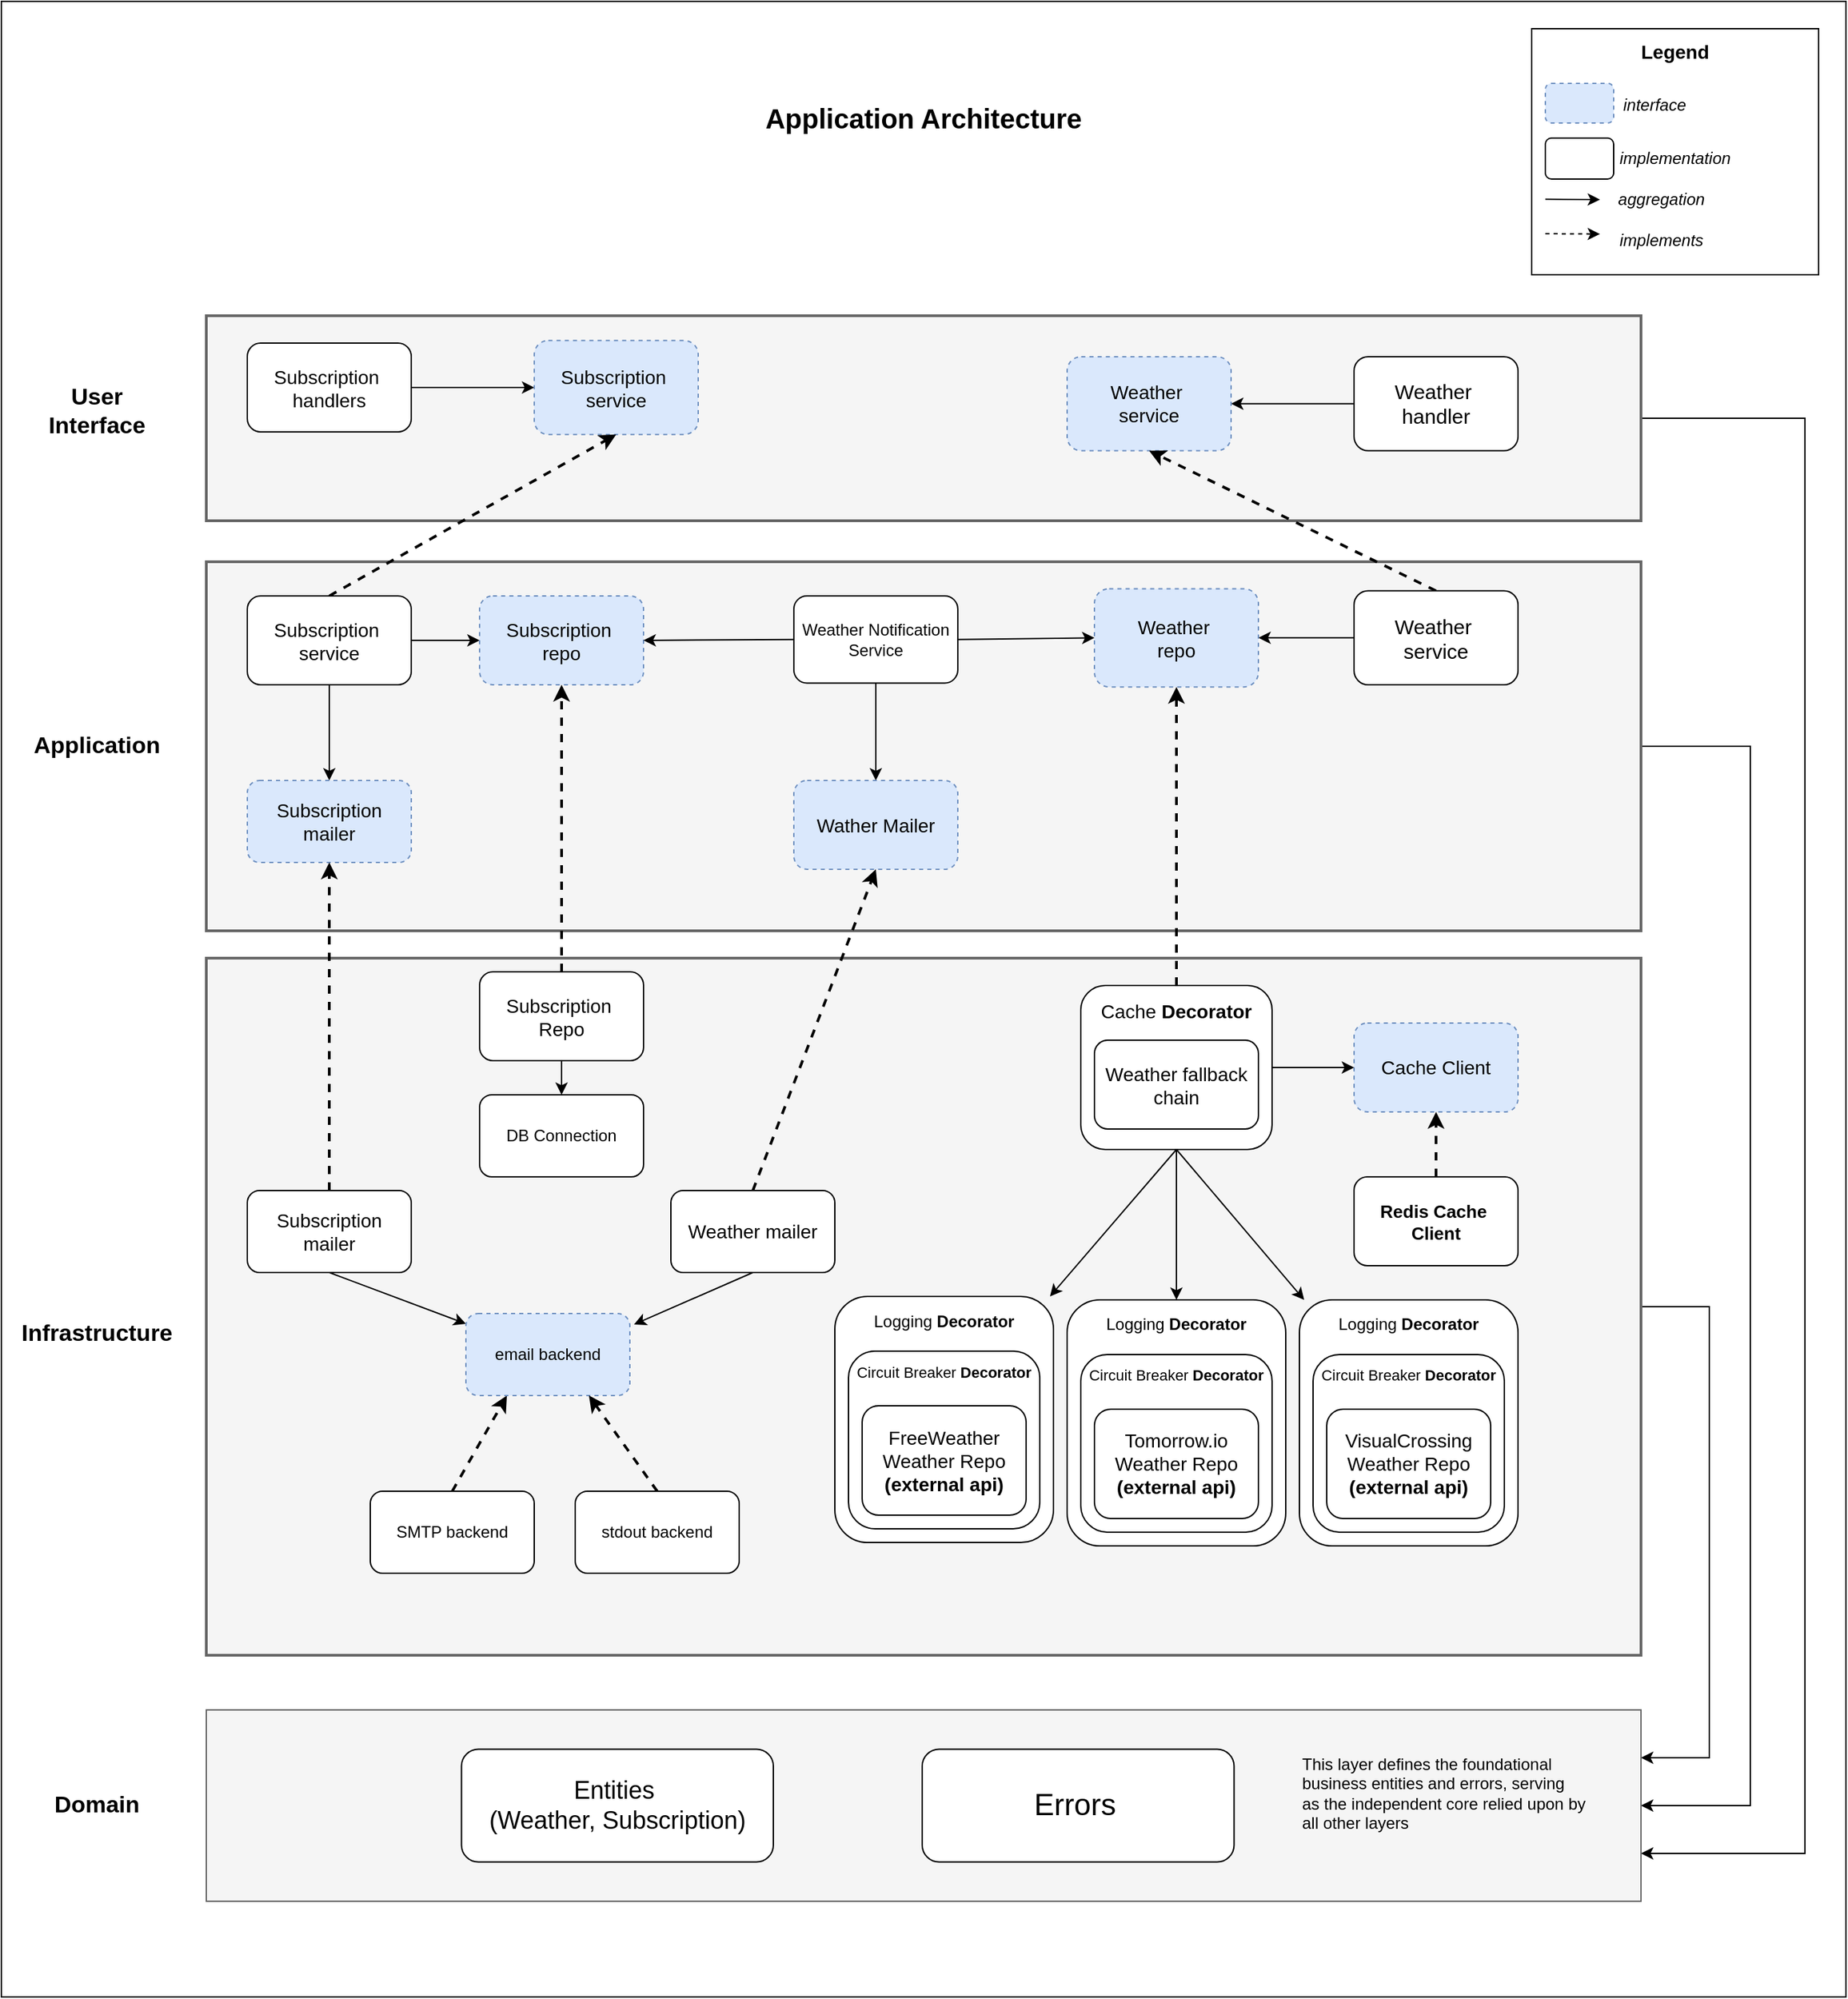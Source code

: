 <mxfile version="27.2.0">
  <diagram name="Page-1" id="Kw5NMBNeJMxN6zYnmuAU">
    <mxGraphModel grid="1" page="1" gridSize="10" guides="1" tooltips="1" connect="1" arrows="1" fold="1" pageScale="1" pageWidth="850" pageHeight="1100" math="0" shadow="0">
      <root>
        <mxCell id="0" />
        <mxCell id="1" parent="0" />
        <mxCell id="z3ftgzrEW_vmbGAGni-j-2" value="" style="rounded=0;whiteSpace=wrap;html=1;" vertex="1" parent="1">
          <mxGeometry x="-230" y="-160" width="1350" height="1460" as="geometry" />
        </mxCell>
        <mxCell id="R8bRqbQ6-cuv9lgSVqGH-33" style="edgeStyle=orthogonalEdgeStyle;rounded=0;orthogonalLoop=1;jettySize=auto;html=1;exitX=1;exitY=0.5;exitDx=0;exitDy=0;entryX=1;entryY=0.75;entryDx=0;entryDy=0;" edge="1" parent="1" source="z3ftgzrEW_vmbGAGni-j-3" target="z3ftgzrEW_vmbGAGni-j-25">
          <mxGeometry relative="1" as="geometry">
            <Array as="points">
              <mxPoint x="1090" y="145" />
              <mxPoint x="1090" y="1195" />
            </Array>
          </mxGeometry>
        </mxCell>
        <mxCell id="z3ftgzrEW_vmbGAGni-j-3" value="" style="rounded=0;whiteSpace=wrap;html=1;fillColor=#f5f5f5;strokeColor=#666666;fontColor=#333333;strokeWidth=2;" vertex="1" parent="1">
          <mxGeometry x="-80" y="70" width="1050" height="150" as="geometry" />
        </mxCell>
        <mxCell id="L5JQNhEUDKY4b-Tlf11Z-7" style="edgeStyle=orthogonalEdgeStyle;rounded=0;orthogonalLoop=1;jettySize=auto;html=1;exitX=1;exitY=0.5;exitDx=0;exitDy=0;" edge="1" parent="1" source="z3ftgzrEW_vmbGAGni-j-4" target="z3ftgzrEW_vmbGAGni-j-11">
          <mxGeometry relative="1" as="geometry" />
        </mxCell>
        <mxCell id="z3ftgzrEW_vmbGAGni-j-4" value="&lt;font style=&quot;font-size: 14px;&quot;&gt;Subscription&amp;nbsp;&lt;/font&gt;&lt;div&gt;&lt;font style=&quot;font-size: 14px;&quot;&gt;handlers&lt;/font&gt;&lt;/div&gt;" style="rounded=1;whiteSpace=wrap;html=1;" vertex="1" parent="1">
          <mxGeometry x="-50" y="90" width="120" height="65" as="geometry" />
        </mxCell>
        <mxCell id="z3ftgzrEW_vmbGAGni-j-35" value="" style="edgeStyle=orthogonalEdgeStyle;rounded=0;orthogonalLoop=1;jettySize=auto;html=1;" edge="1" parent="1" source="z3ftgzrEW_vmbGAGni-j-6" target="z3ftgzrEW_vmbGAGni-j-12">
          <mxGeometry relative="1" as="geometry" />
        </mxCell>
        <mxCell id="z3ftgzrEW_vmbGAGni-j-6" value="&lt;font style=&quot;font-size: 15px;&quot;&gt;Weather&amp;nbsp;&lt;/font&gt;&lt;div&gt;&lt;font style=&quot;font-size: 15px;&quot;&gt;handler&lt;/font&gt;&lt;/div&gt;" style="rounded=1;whiteSpace=wrap;html=1;" vertex="1" parent="1">
          <mxGeometry x="760" y="100" width="120" height="68.75" as="geometry" />
        </mxCell>
        <mxCell id="z3ftgzrEW_vmbGAGni-j-8" value="&lt;font style=&quot;font-size: 17px;&quot;&gt;User Interface&lt;/font&gt;" style="text;html=1;align=center;verticalAlign=middle;whiteSpace=wrap;rounded=0;fontStyle=1" vertex="1" parent="1">
          <mxGeometry x="-190" y="125" width="60" height="30" as="geometry" />
        </mxCell>
        <mxCell id="z3ftgzrEW_vmbGAGni-j-11" value="&lt;font style=&quot;font-size: 14px;&quot;&gt;Subscription&amp;nbsp;&lt;/font&gt;&lt;div&gt;&lt;font style=&quot;font-size: 14px;&quot;&gt;service&lt;/font&gt;&lt;/div&gt;" style="rounded=1;whiteSpace=wrap;html=1;dashed=1;fillColor=#dae8fc;strokeColor=#6c8ebf;" vertex="1" parent="1">
          <mxGeometry x="160" y="88.13" width="120" height="68.75" as="geometry" />
        </mxCell>
        <mxCell id="z3ftgzrEW_vmbGAGni-j-12" value="&lt;span style=&quot;font-size: 14px;&quot;&gt;Weather&amp;nbsp;&lt;/span&gt;&lt;div&gt;&lt;span style=&quot;font-size: 14px;&quot;&gt;service&lt;/span&gt;&lt;/div&gt;" style="rounded=1;whiteSpace=wrap;html=1;dashed=1;fillColor=#dae8fc;strokeColor=#6c8ebf;" vertex="1" parent="1">
          <mxGeometry x="550" y="100" width="120" height="68.75" as="geometry" />
        </mxCell>
        <mxCell id="R8bRqbQ6-cuv9lgSVqGH-34" style="edgeStyle=orthogonalEdgeStyle;rounded=0;orthogonalLoop=1;jettySize=auto;html=1;exitX=1;exitY=0.5;exitDx=0;exitDy=0;entryX=1;entryY=0.5;entryDx=0;entryDy=0;" edge="1" parent="1" source="z3ftgzrEW_vmbGAGni-j-14" target="z3ftgzrEW_vmbGAGni-j-25">
          <mxGeometry relative="1" as="geometry">
            <Array as="points">
              <mxPoint x="1050" y="385" />
              <mxPoint x="1050" y="1160" />
            </Array>
          </mxGeometry>
        </mxCell>
        <mxCell id="z3ftgzrEW_vmbGAGni-j-14" value="" style="rounded=0;whiteSpace=wrap;html=1;fillColor=#f5f5f5;strokeColor=#666666;fontColor=#333333;strokeWidth=2;" vertex="1" parent="1">
          <mxGeometry x="-80" y="250" width="1050" height="270" as="geometry" />
        </mxCell>
        <mxCell id="z3ftgzrEW_vmbGAGni-j-22" value="" style="rounded=0;orthogonalLoop=1;jettySize=auto;html=1;exitX=0.5;exitY=0;exitDx=0;exitDy=0;entryX=0.5;entryY=1;entryDx=0;entryDy=0;dashed=1;strokeWidth=2;" edge="1" parent="1" source="z3ftgzrEW_vmbGAGni-j-16" target="z3ftgzrEW_vmbGAGni-j-11">
          <mxGeometry relative="1" as="geometry" />
        </mxCell>
        <mxCell id="L5JQNhEUDKY4b-Tlf11Z-6" style="edgeStyle=orthogonalEdgeStyle;rounded=0;orthogonalLoop=1;jettySize=auto;html=1;exitX=1;exitY=0.5;exitDx=0;exitDy=0;" edge="1" parent="1" source="z3ftgzrEW_vmbGAGni-j-16" target="z3ftgzrEW_vmbGAGni-j-20">
          <mxGeometry relative="1" as="geometry" />
        </mxCell>
        <mxCell id="R8bRqbQ6-cuv9lgSVqGH-6" style="edgeStyle=orthogonalEdgeStyle;rounded=0;orthogonalLoop=1;jettySize=auto;html=1;exitX=0.5;exitY=1;exitDx=0;exitDy=0;entryX=0.5;entryY=0;entryDx=0;entryDy=0;" edge="1" parent="1" source="z3ftgzrEW_vmbGAGni-j-16" target="R8bRqbQ6-cuv9lgSVqGH-5">
          <mxGeometry relative="1" as="geometry" />
        </mxCell>
        <mxCell id="z3ftgzrEW_vmbGAGni-j-16" value="&lt;font style=&quot;font-size: 14px;&quot;&gt;Subscription&amp;nbsp;&lt;/font&gt;&lt;div&gt;&lt;span style=&quot;font-size: 14px;&quot;&gt;service&lt;/span&gt;&lt;/div&gt;" style="rounded=1;whiteSpace=wrap;html=1;" vertex="1" parent="1">
          <mxGeometry x="-50" y="275" width="120" height="65" as="geometry" />
        </mxCell>
        <mxCell id="z3ftgzrEW_vmbGAGni-j-34" value="" style="rounded=0;orthogonalLoop=1;jettySize=auto;html=1;exitX=0.5;exitY=0;exitDx=0;exitDy=0;entryX=0.5;entryY=1;entryDx=0;entryDy=0;dashed=1;strokeWidth=2;" edge="1" parent="1" source="z3ftgzrEW_vmbGAGni-j-18" target="z3ftgzrEW_vmbGAGni-j-12">
          <mxGeometry relative="1" as="geometry" />
        </mxCell>
        <mxCell id="R8bRqbQ6-cuv9lgSVqGH-4" style="edgeStyle=orthogonalEdgeStyle;rounded=0;orthogonalLoop=1;jettySize=auto;html=1;exitX=0;exitY=0.5;exitDx=0;exitDy=0;entryX=1;entryY=0.5;entryDx=0;entryDy=0;" edge="1" parent="1" source="z3ftgzrEW_vmbGAGni-j-18" target="z3ftgzrEW_vmbGAGni-j-21">
          <mxGeometry relative="1" as="geometry" />
        </mxCell>
        <mxCell id="z3ftgzrEW_vmbGAGni-j-18" value="&lt;font style=&quot;font-size: 15px;&quot;&gt;Weather&amp;nbsp;&lt;/font&gt;&lt;div&gt;&lt;span style=&quot;font-size: 15px;&quot;&gt;service&lt;/span&gt;&lt;/div&gt;" style="rounded=1;whiteSpace=wrap;html=1;" vertex="1" parent="1">
          <mxGeometry x="760" y="271.25" width="120" height="68.75" as="geometry" />
        </mxCell>
        <mxCell id="z3ftgzrEW_vmbGAGni-j-20" value="&lt;font style=&quot;font-size: 14px;&quot;&gt;Subscription&amp;nbsp;&lt;/font&gt;&lt;div&gt;&lt;font style=&quot;font-size: 14px;&quot;&gt;repo&lt;/font&gt;&lt;/div&gt;" style="rounded=1;whiteSpace=wrap;html=1;dashed=1;fillColor=#dae8fc;strokeColor=#6c8ebf;" vertex="1" parent="1">
          <mxGeometry x="120" y="275" width="120" height="65" as="geometry" />
        </mxCell>
        <mxCell id="z3ftgzrEW_vmbGAGni-j-21" value="&lt;span style=&quot;font-size: 14px;&quot;&gt;Weather&amp;nbsp;&lt;/span&gt;&lt;div&gt;&lt;span style=&quot;font-size: 14px;&quot;&gt;repo&lt;/span&gt;&lt;/div&gt;" style="rounded=1;whiteSpace=wrap;html=1;dashed=1;fillColor=#dae8fc;strokeColor=#6c8ebf;" vertex="1" parent="1">
          <mxGeometry x="570" y="269.69" width="120" height="71.88" as="geometry" />
        </mxCell>
        <mxCell id="z3ftgzrEW_vmbGAGni-j-23" value="&lt;font style=&quot;font-size: 17px;&quot;&gt;Application&lt;/font&gt;" style="text;html=1;align=center;verticalAlign=middle;whiteSpace=wrap;rounded=0;fontStyle=1" vertex="1" parent="1">
          <mxGeometry x="-210" y="370" width="100" height="30" as="geometry" />
        </mxCell>
        <mxCell id="R8bRqbQ6-cuv9lgSVqGH-35" style="edgeStyle=orthogonalEdgeStyle;rounded=0;orthogonalLoop=1;jettySize=auto;html=1;exitX=1;exitY=0.5;exitDx=0;exitDy=0;entryX=1;entryY=0.25;entryDx=0;entryDy=0;" edge="1" parent="1" source="z3ftgzrEW_vmbGAGni-j-51" target="z3ftgzrEW_vmbGAGni-j-25">
          <mxGeometry relative="1" as="geometry">
            <Array as="points">
              <mxPoint x="1020" y="795" />
              <mxPoint x="1020" y="1125" />
            </Array>
          </mxGeometry>
        </mxCell>
        <mxCell id="z3ftgzrEW_vmbGAGni-j-51" value="" style="rounded=0;whiteSpace=wrap;html=1;fillColor=#f5f5f5;strokeColor=#666666;fontColor=#333333;strokeWidth=2;" vertex="1" parent="1">
          <mxGeometry x="-80" y="540" width="1050" height="510" as="geometry" />
        </mxCell>
        <mxCell id="z3ftgzrEW_vmbGAGni-j-36" value="" style="group;strokeWidth=2;" connectable="0" vertex="1" parent="1">
          <mxGeometry x="-80" y="1090" width="1050" height="140" as="geometry" />
        </mxCell>
        <mxCell id="z3ftgzrEW_vmbGAGni-j-25" value="" style="rounded=0;whiteSpace=wrap;html=1;fillColor=#f5f5f5;strokeColor=#666666;fontColor=#333333;" vertex="1" parent="z3ftgzrEW_vmbGAGni-j-36">
          <mxGeometry width="1050" height="140" as="geometry" />
        </mxCell>
        <mxCell id="z3ftgzrEW_vmbGAGni-j-27" value="&lt;font style=&quot;font-size: 18px;&quot;&gt;Entities&amp;nbsp;&lt;/font&gt;&lt;div&gt;&lt;font style=&quot;font-size: 18px;&quot;&gt;(Weather, Subscription)&lt;/font&gt;&lt;/div&gt;" style="rounded=1;whiteSpace=wrap;html=1;" vertex="1" parent="z3ftgzrEW_vmbGAGni-j-36">
          <mxGeometry x="186.75" y="28.75" width="228.25" height="82.5" as="geometry" />
        </mxCell>
        <mxCell id="z3ftgzrEW_vmbGAGni-j-45" value="&lt;font style=&quot;font-size: 22px;&quot;&gt;Errors&lt;/font&gt;&lt;font style=&quot;font-size: 16px;&quot;&gt;&amp;nbsp;&lt;/font&gt;" style="rounded=1;whiteSpace=wrap;html=1;" vertex="1" parent="z3ftgzrEW_vmbGAGni-j-36">
          <mxGeometry x="523.938" y="28.75" width="228.25" height="82.5" as="geometry" />
        </mxCell>
        <mxCell id="R8bRqbQ6-cuv9lgSVqGH-37" value="This layer defines the foundational business entities and errors, serving as the independent core relied upon by all other layers" style="text;html=1;align=left;verticalAlign=middle;whiteSpace=wrap;rounded=0;" vertex="1" parent="z3ftgzrEW_vmbGAGni-j-36">
          <mxGeometry x="800" y="11.25" width="210" height="100" as="geometry" />
        </mxCell>
        <mxCell id="z3ftgzrEW_vmbGAGni-j-54" value="" style="rounded=0;orthogonalLoop=1;jettySize=auto;html=1;exitX=0.5;exitY=0;exitDx=0;exitDy=0;dashed=1;strokeWidth=2;entryX=0.5;entryY=1;entryDx=0;entryDy=0;" edge="1" parent="1" source="z3ftgzrEW_vmbGAGni-j-52" target="z3ftgzrEW_vmbGAGni-j-20">
          <mxGeometry relative="1" as="geometry" />
        </mxCell>
        <mxCell id="z3ftgzrEW_vmbGAGni-j-56" style="edgeStyle=orthogonalEdgeStyle;rounded=0;orthogonalLoop=1;jettySize=auto;html=1;exitX=0.5;exitY=1;exitDx=0;exitDy=0;" edge="1" parent="1" source="z3ftgzrEW_vmbGAGni-j-52" target="z3ftgzrEW_vmbGAGni-j-55">
          <mxGeometry relative="1" as="geometry" />
        </mxCell>
        <mxCell id="z3ftgzrEW_vmbGAGni-j-52" value="&lt;font style=&quot;font-size: 14px;&quot;&gt;Subscription&amp;nbsp;&lt;/font&gt;&lt;div&gt;&lt;span style=&quot;font-size: 14px;&quot;&gt;Repo&lt;/span&gt;&lt;/div&gt;" style="rounded=1;whiteSpace=wrap;html=1;" vertex="1" parent="1">
          <mxGeometry x="120" y="550" width="120" height="65" as="geometry" />
        </mxCell>
        <mxCell id="z3ftgzrEW_vmbGAGni-j-55" value="DB Connection" style="rounded=1;whiteSpace=wrap;html=1;" vertex="1" parent="1">
          <mxGeometry x="120" y="640" width="120" height="60" as="geometry" />
        </mxCell>
        <mxCell id="z3ftgzrEW_vmbGAGni-j-57" value="&lt;font style=&quot;font-size: 17px;&quot;&gt;Infrastructure&lt;/font&gt;" style="text;html=1;align=center;verticalAlign=middle;whiteSpace=wrap;rounded=0;fontStyle=1" vertex="1" parent="1">
          <mxGeometry x="-210" y="800" width="100" height="30" as="geometry" />
        </mxCell>
        <mxCell id="3jibggI8N5BJJqJu1hZK-13" value="" style="group" connectable="0" vertex="1" parent="1">
          <mxGeometry x="720" y="790" width="160" height="180" as="geometry" />
        </mxCell>
        <mxCell id="3jibggI8N5BJJqJu1hZK-11" value="Logging &lt;b&gt;Decorator&lt;/b&gt;&lt;div&gt;&lt;b&gt;&lt;br&gt;&lt;/b&gt;&lt;/div&gt;&lt;div&gt;&lt;b&gt;&lt;br&gt;&lt;/b&gt;&lt;/div&gt;&lt;div&gt;&lt;b&gt;&lt;br&gt;&lt;/b&gt;&lt;/div&gt;&lt;div&gt;&lt;b&gt;&lt;br&gt;&lt;/b&gt;&lt;/div&gt;&lt;div&gt;&lt;b&gt;&lt;br&gt;&lt;/b&gt;&lt;/div&gt;&lt;div&gt;&lt;b&gt;&lt;br&gt;&lt;/b&gt;&lt;/div&gt;&lt;div&gt;&lt;b&gt;&lt;br&gt;&lt;/b&gt;&lt;/div&gt;&lt;div&gt;&lt;b&gt;&lt;br&gt;&lt;/b&gt;&lt;/div&gt;&lt;div&gt;&lt;b&gt;&lt;br&gt;&lt;/b&gt;&lt;/div&gt;&lt;div&gt;&lt;b&gt;&lt;br&gt;&lt;/b&gt;&lt;/div&gt;" style="rounded=1;whiteSpace=wrap;html=1;" vertex="1" parent="3jibggI8N5BJJqJu1hZK-13">
          <mxGeometry width="160" height="180" as="geometry" />
        </mxCell>
        <mxCell id="3jibggI8N5BJJqJu1hZK-12" value="" style="group" connectable="0" vertex="1" parent="3jibggI8N5BJJqJu1hZK-13">
          <mxGeometry x="10" y="40" width="140" height="130" as="geometry" />
        </mxCell>
        <mxCell id="3jibggI8N5BJJqJu1hZK-4" value="&lt;font style=&quot;font-size: 11px;&quot;&gt;Circuit Breaker &lt;b&gt;Decorator&lt;/b&gt;&lt;/font&gt;&lt;div&gt;&lt;font style=&quot;font-size: 11px;&quot;&gt;&lt;br&gt;&lt;/font&gt;&lt;/div&gt;&lt;div&gt;&lt;font style=&quot;font-size: 11px;&quot;&gt;&lt;br&gt;&lt;/font&gt;&lt;/div&gt;&lt;div&gt;&lt;font style=&quot;font-size: 11px;&quot;&gt;&lt;br&gt;&lt;/font&gt;&lt;/div&gt;&lt;div&gt;&lt;font style=&quot;font-size: 11px;&quot;&gt;&lt;br&gt;&lt;/font&gt;&lt;/div&gt;&lt;div&gt;&lt;font style=&quot;font-size: 11px;&quot;&gt;&lt;br&gt;&lt;/font&gt;&lt;/div&gt;&lt;div&gt;&lt;font style=&quot;font-size: 11px;&quot;&gt;&lt;br&gt;&lt;/font&gt;&lt;/div&gt;&lt;div&gt;&lt;br&gt;&lt;/div&gt;" style="rounded=1;whiteSpace=wrap;html=1;" vertex="1" parent="3jibggI8N5BJJqJu1hZK-12">
          <mxGeometry width="140" height="130" as="geometry" />
        </mxCell>
        <mxCell id="3jibggI8N5BJJqJu1hZK-1" value="&lt;span style=&quot;font-size: 14px;&quot;&gt;VisualCrossing&lt;br&gt;Weather&amp;nbsp;&lt;/span&gt;&lt;span style=&quot;font-size: 14px; background-color: transparent; color: light-dark(rgb(0, 0, 0), rgb(255, 255, 255));&quot;&gt;Repo&lt;/span&gt;&lt;div&gt;&lt;span style=&quot;font-size: 14px; background-color: transparent; color: light-dark(rgb(0, 0, 0), rgb(255, 255, 255));&quot;&gt;&lt;b&gt;(external api)&lt;/b&gt;&lt;/span&gt;&lt;/div&gt;" style="rounded=1;whiteSpace=wrap;html=1;" vertex="1" parent="3jibggI8N5BJJqJu1hZK-12">
          <mxGeometry x="10" y="40" width="120" height="80" as="geometry" />
        </mxCell>
        <mxCell id="3jibggI8N5BJJqJu1hZK-14" value="" style="group" connectable="0" vertex="1" parent="1">
          <mxGeometry x="550" y="790" width="160" height="180" as="geometry" />
        </mxCell>
        <mxCell id="3jibggI8N5BJJqJu1hZK-9" value="Logging &lt;b&gt;Decorator&lt;/b&gt;&lt;div&gt;&lt;b&gt;&lt;br&gt;&lt;/b&gt;&lt;/div&gt;&lt;div&gt;&lt;b&gt;&lt;br&gt;&lt;/b&gt;&lt;/div&gt;&lt;div&gt;&lt;b&gt;&lt;br&gt;&lt;/b&gt;&lt;/div&gt;&lt;div&gt;&lt;b&gt;&lt;br&gt;&lt;/b&gt;&lt;/div&gt;&lt;div&gt;&lt;b&gt;&lt;br&gt;&lt;/b&gt;&lt;/div&gt;&lt;div&gt;&lt;b&gt;&lt;br&gt;&lt;/b&gt;&lt;/div&gt;&lt;div&gt;&lt;b&gt;&lt;br&gt;&lt;/b&gt;&lt;/div&gt;&lt;div&gt;&lt;b&gt;&lt;br&gt;&lt;/b&gt;&lt;/div&gt;&lt;div&gt;&lt;b&gt;&lt;br&gt;&lt;/b&gt;&lt;/div&gt;&lt;div&gt;&lt;b&gt;&lt;br&gt;&lt;/b&gt;&lt;/div&gt;" style="rounded=1;whiteSpace=wrap;html=1;" vertex="1" parent="3jibggI8N5BJJqJu1hZK-14">
          <mxGeometry width="160" height="180" as="geometry" />
        </mxCell>
        <mxCell id="3jibggI8N5BJJqJu1hZK-7" value="" style="group" connectable="0" vertex="1" parent="3jibggI8N5BJJqJu1hZK-14">
          <mxGeometry x="10" y="40" width="140" height="130" as="geometry" />
        </mxCell>
        <mxCell id="3jibggI8N5BJJqJu1hZK-3" value="&lt;font style=&quot;font-size: 11px;&quot;&gt;Circuit Breaker &lt;b&gt;Decorator&lt;/b&gt;&lt;/font&gt;&lt;div&gt;&lt;font style=&quot;font-size: 11px;&quot;&gt;&lt;br&gt;&lt;/font&gt;&lt;/div&gt;&lt;div&gt;&lt;font style=&quot;font-size: 11px;&quot;&gt;&lt;br&gt;&lt;/font&gt;&lt;/div&gt;&lt;div&gt;&lt;font style=&quot;font-size: 11px;&quot;&gt;&lt;br&gt;&lt;/font&gt;&lt;/div&gt;&lt;div&gt;&lt;font style=&quot;font-size: 11px;&quot;&gt;&lt;br&gt;&lt;/font&gt;&lt;/div&gt;&lt;div&gt;&lt;font style=&quot;font-size: 11px;&quot;&gt;&lt;br&gt;&lt;/font&gt;&lt;/div&gt;&lt;div&gt;&lt;font style=&quot;font-size: 11px;&quot;&gt;&lt;br&gt;&lt;/font&gt;&lt;/div&gt;&lt;div&gt;&lt;br&gt;&lt;/div&gt;" style="rounded=1;whiteSpace=wrap;html=1;" vertex="1" parent="3jibggI8N5BJJqJu1hZK-7">
          <mxGeometry width="140" height="130" as="geometry" />
        </mxCell>
        <mxCell id="z3ftgzrEW_vmbGAGni-j-65" value="&lt;span style=&quot;font-size: 14px;&quot;&gt;Tomorrow.io&lt;br&gt;Weather&amp;nbsp;&lt;/span&gt;&lt;span style=&quot;font-size: 14px; background-color: transparent; color: light-dark(rgb(0, 0, 0), rgb(255, 255, 255));&quot;&gt;Repo&lt;/span&gt;&lt;div&gt;&lt;span style=&quot;font-size: 14px; background-color: transparent; color: light-dark(rgb(0, 0, 0), rgb(255, 255, 255));&quot;&gt;&lt;b&gt;(external api)&lt;/b&gt;&lt;/span&gt;&lt;/div&gt;" style="rounded=1;whiteSpace=wrap;html=1;" vertex="1" parent="3jibggI8N5BJJqJu1hZK-7">
          <mxGeometry x="10" y="40" width="120" height="80" as="geometry" />
        </mxCell>
        <mxCell id="3jibggI8N5BJJqJu1hZK-16" value="" style="group" connectable="0" vertex="1" parent="1">
          <mxGeometry x="380" y="787.5" width="160" height="185" as="geometry" />
        </mxCell>
        <mxCell id="3jibggI8N5BJJqJu1hZK-15" value="Logging &lt;b&gt;Decorator&lt;/b&gt;&lt;div&gt;&lt;b&gt;&lt;br&gt;&lt;/b&gt;&lt;/div&gt;&lt;div&gt;&lt;b&gt;&lt;br&gt;&lt;/b&gt;&lt;/div&gt;&lt;div&gt;&lt;b&gt;&lt;br&gt;&lt;/b&gt;&lt;/div&gt;&lt;div&gt;&lt;b&gt;&lt;br&gt;&lt;/b&gt;&lt;/div&gt;&lt;div&gt;&lt;b&gt;&lt;br&gt;&lt;/b&gt;&lt;/div&gt;&lt;div&gt;&lt;b&gt;&lt;br&gt;&lt;/b&gt;&lt;/div&gt;&lt;div&gt;&lt;b&gt;&lt;br&gt;&lt;/b&gt;&lt;/div&gt;&lt;div&gt;&lt;b&gt;&lt;br&gt;&lt;/b&gt;&lt;/div&gt;&lt;div&gt;&lt;b&gt;&lt;br&gt;&lt;/b&gt;&lt;/div&gt;&lt;div&gt;&lt;b&gt;&lt;br&gt;&lt;/b&gt;&lt;/div&gt;" style="rounded=1;whiteSpace=wrap;html=1;" vertex="1" parent="3jibggI8N5BJJqJu1hZK-16">
          <mxGeometry width="160" height="180" as="geometry" />
        </mxCell>
        <mxCell id="3jibggI8N5BJJqJu1hZK-8" value="" style="group" connectable="0" vertex="1" parent="3jibggI8N5BJJqJu1hZK-16">
          <mxGeometry x="10" y="40" width="150" height="145" as="geometry" />
        </mxCell>
        <mxCell id="3jibggI8N5BJJqJu1hZK-5" value="&lt;font style=&quot;font-size: 11px;&quot;&gt;Circuit Breaker &lt;b&gt;Decorator&lt;/b&gt;&lt;/font&gt;&lt;div&gt;&lt;font style=&quot;font-size: 11px;&quot;&gt;&lt;br&gt;&lt;/font&gt;&lt;/div&gt;&lt;div&gt;&lt;font style=&quot;font-size: 11px;&quot;&gt;&lt;br&gt;&lt;/font&gt;&lt;/div&gt;&lt;div&gt;&lt;font style=&quot;font-size: 11px;&quot;&gt;&lt;br&gt;&lt;/font&gt;&lt;/div&gt;&lt;div&gt;&lt;font style=&quot;font-size: 11px;&quot;&gt;&lt;br&gt;&lt;/font&gt;&lt;/div&gt;&lt;div&gt;&lt;font style=&quot;font-size: 11px;&quot;&gt;&lt;br&gt;&lt;/font&gt;&lt;/div&gt;&lt;div&gt;&lt;font style=&quot;font-size: 11px;&quot;&gt;&lt;br&gt;&lt;/font&gt;&lt;/div&gt;&lt;div&gt;&lt;br&gt;&lt;/div&gt;" style="rounded=1;whiteSpace=wrap;html=1;" vertex="1" parent="3jibggI8N5BJJqJu1hZK-8">
          <mxGeometry width="140" height="130" as="geometry" />
        </mxCell>
        <mxCell id="3jibggI8N5BJJqJu1hZK-2" value="&lt;span style=&quot;font-size: 14px;&quot;&gt;FreeWeather&lt;br&gt;Weather&amp;nbsp;&lt;/span&gt;&lt;span style=&quot;font-size: 14px; background-color: transparent; color: light-dark(rgb(0, 0, 0), rgb(255, 255, 255));&quot;&gt;Repo&lt;/span&gt;&lt;div&gt;&lt;span style=&quot;font-size: 14px; background-color: transparent; color: light-dark(rgb(0, 0, 0), rgb(255, 255, 255));&quot;&gt;&lt;b&gt;(external api)&lt;/b&gt;&lt;/span&gt;&lt;/div&gt;" style="rounded=1;whiteSpace=wrap;html=1;" vertex="1" parent="3jibggI8N5BJJqJu1hZK-8">
          <mxGeometry x="10" y="40" width="120" height="80" as="geometry" />
        </mxCell>
        <mxCell id="3jibggI8N5BJJqJu1hZK-18" value="" style="group" connectable="0" vertex="1" parent="1">
          <mxGeometry x="560" y="560" width="140" height="120" as="geometry" />
        </mxCell>
        <mxCell id="3jibggI8N5BJJqJu1hZK-17" value="&lt;font style=&quot;font-size: 14px;&quot;&gt;Cache &lt;b style=&quot;&quot;&gt;Decorator&lt;/b&gt;&lt;/font&gt;&lt;div&gt;&lt;b&gt;&lt;font style=&quot;font-size: 14px;&quot;&gt;&lt;br&gt;&lt;/font&gt;&lt;/b&gt;&lt;/div&gt;&lt;div&gt;&lt;b&gt;&lt;font style=&quot;font-size: 14px;&quot;&gt;&lt;br&gt;&lt;/font&gt;&lt;/b&gt;&lt;/div&gt;&lt;div&gt;&lt;b&gt;&lt;font style=&quot;font-size: 14px;&quot;&gt;&lt;br&gt;&lt;/font&gt;&lt;/b&gt;&lt;/div&gt;&lt;div&gt;&lt;b&gt;&lt;font style=&quot;font-size: 14px;&quot;&gt;&lt;br&gt;&lt;/font&gt;&lt;/b&gt;&lt;/div&gt;&lt;div&gt;&lt;b&gt;&lt;br&gt;&lt;/b&gt;&lt;/div&gt;" style="rounded=1;whiteSpace=wrap;html=1;" vertex="1" parent="3jibggI8N5BJJqJu1hZK-18">
          <mxGeometry width="140" height="120" as="geometry" />
        </mxCell>
        <mxCell id="z3ftgzrEW_vmbGAGni-j-60" value="&lt;span style=&quot;font-size: 14px;&quot;&gt;Weather fallback chain&lt;/span&gt;" style="rounded=1;whiteSpace=wrap;html=1;" vertex="1" parent="3jibggI8N5BJJqJu1hZK-18">
          <mxGeometry x="10" y="40" width="120" height="65" as="geometry" />
        </mxCell>
        <mxCell id="L5JQNhEUDKY4b-Tlf11Z-1" style="rounded=0;orthogonalLoop=1;jettySize=auto;html=1;exitX=0.5;exitY=1;exitDx=0;exitDy=0;" edge="1" parent="1" source="3jibggI8N5BJJqJu1hZK-17" target="3jibggI8N5BJJqJu1hZK-11">
          <mxGeometry relative="1" as="geometry" />
        </mxCell>
        <mxCell id="L5JQNhEUDKY4b-Tlf11Z-2" style="rounded=0;orthogonalLoop=1;jettySize=auto;html=1;exitX=0.5;exitY=1;exitDx=0;exitDy=0;" edge="1" parent="1" source="3jibggI8N5BJJqJu1hZK-17" target="3jibggI8N5BJJqJu1hZK-15">
          <mxGeometry relative="1" as="geometry" />
        </mxCell>
        <mxCell id="L5JQNhEUDKY4b-Tlf11Z-3" style="edgeStyle=orthogonalEdgeStyle;rounded=0;orthogonalLoop=1;jettySize=auto;html=1;exitX=0.5;exitY=1;exitDx=0;exitDy=0;entryX=0.5;entryY=0;entryDx=0;entryDy=0;" edge="1" parent="1" source="3jibggI8N5BJJqJu1hZK-17" target="3jibggI8N5BJJqJu1hZK-9">
          <mxGeometry relative="1" as="geometry" />
        </mxCell>
        <mxCell id="L5JQNhEUDKY4b-Tlf11Z-5" value="" style="rounded=0;orthogonalLoop=1;jettySize=auto;html=1;exitX=0.5;exitY=0;exitDx=0;exitDy=0;dashed=1;strokeWidth=2;" edge="1" parent="1" source="3jibggI8N5BJJqJu1hZK-17" target="z3ftgzrEW_vmbGAGni-j-21">
          <mxGeometry relative="1" as="geometry" />
        </mxCell>
        <mxCell id="z3ftgzrEW_vmbGAGni-j-33" value="&lt;font style=&quot;font-size: 17px;&quot;&gt;Domain&lt;/font&gt;" style="text;html=1;align=center;verticalAlign=middle;whiteSpace=wrap;rounded=0;fontStyle=1" vertex="1" parent="1">
          <mxGeometry x="-210" y="1145" width="100" height="30" as="geometry" />
        </mxCell>
        <mxCell id="R8bRqbQ6-cuv9lgSVqGH-5" value="&lt;font style=&quot;font-size: 14px;&quot;&gt;Subscription&lt;/font&gt;&lt;div&gt;&lt;font style=&quot;font-size: 14px;&quot;&gt;mailer&lt;/font&gt;&lt;/div&gt;" style="rounded=1;whiteSpace=wrap;html=1;fillColor=#dae8fc;strokeColor=#6c8ebf;dashed=1;" vertex="1" parent="1">
          <mxGeometry x="-50" y="410" width="120" height="60" as="geometry" />
        </mxCell>
        <mxCell id="R8bRqbQ6-cuv9lgSVqGH-8" value="" style="edgeStyle=orthogonalEdgeStyle;rounded=0;orthogonalLoop=1;jettySize=auto;html=1;exitX=0.5;exitY=0;exitDx=0;exitDy=0;dashed=1;strokeWidth=2;" edge="1" parent="1" source="R8bRqbQ6-cuv9lgSVqGH-7" target="R8bRqbQ6-cuv9lgSVqGH-5">
          <mxGeometry relative="1" as="geometry" />
        </mxCell>
        <mxCell id="R8bRqbQ6-cuv9lgSVqGH-11" style="rounded=0;orthogonalLoop=1;jettySize=auto;html=1;exitX=0.5;exitY=1;exitDx=0;exitDy=0;" edge="1" parent="1" source="R8bRqbQ6-cuv9lgSVqGH-7" target="R8bRqbQ6-cuv9lgSVqGH-10">
          <mxGeometry relative="1" as="geometry" />
        </mxCell>
        <mxCell id="R8bRqbQ6-cuv9lgSVqGH-7" value="&lt;font style=&quot;font-size: 14px;&quot;&gt;Subscription mailer&lt;/font&gt;" style="rounded=1;whiteSpace=wrap;html=1;" vertex="1" parent="1">
          <mxGeometry x="-50" y="710" width="120" height="60" as="geometry" />
        </mxCell>
        <mxCell id="R8bRqbQ6-cuv9lgSVqGH-12" value="" style="rounded=0;orthogonalLoop=1;jettySize=auto;html=1;exitX=0.5;exitY=0;exitDx=0;exitDy=0;entryX=0.25;entryY=1;entryDx=0;entryDy=0;dashed=1;strokeWidth=2;" edge="1" parent="1" source="R8bRqbQ6-cuv9lgSVqGH-9" target="R8bRqbQ6-cuv9lgSVqGH-10">
          <mxGeometry relative="1" as="geometry" />
        </mxCell>
        <mxCell id="R8bRqbQ6-cuv9lgSVqGH-9" value="SMTP backend" style="rounded=1;whiteSpace=wrap;html=1;" vertex="1" parent="1">
          <mxGeometry x="40" y="930" width="120" height="60" as="geometry" />
        </mxCell>
        <mxCell id="R8bRqbQ6-cuv9lgSVqGH-10" value="email backend" style="rounded=1;whiteSpace=wrap;html=1;fillColor=#dae8fc;strokeColor=#6c8ebf;dashed=1;" vertex="1" parent="1">
          <mxGeometry x="110" y="800" width="120" height="60" as="geometry" />
        </mxCell>
        <mxCell id="R8bRqbQ6-cuv9lgSVqGH-14" value="" style="rounded=0;orthogonalLoop=1;jettySize=auto;html=1;exitX=0.5;exitY=0;exitDx=0;exitDy=0;entryX=0.75;entryY=1;entryDx=0;entryDy=0;dashed=1;strokeWidth=2;" edge="1" parent="1" source="R8bRqbQ6-cuv9lgSVqGH-13" target="R8bRqbQ6-cuv9lgSVqGH-10">
          <mxGeometry relative="1" as="geometry" />
        </mxCell>
        <mxCell id="R8bRqbQ6-cuv9lgSVqGH-13" value="stdout backend" style="rounded=1;whiteSpace=wrap;html=1;" vertex="1" parent="1">
          <mxGeometry x="190" y="930" width="120" height="60" as="geometry" />
        </mxCell>
        <mxCell id="R8bRqbQ6-cuv9lgSVqGH-17" style="rounded=0;orthogonalLoop=1;jettySize=auto;html=1;exitX=0;exitY=0.5;exitDx=0;exitDy=0;entryX=1;entryY=0.5;entryDx=0;entryDy=0;" edge="1" parent="1" source="R8bRqbQ6-cuv9lgSVqGH-16" target="z3ftgzrEW_vmbGAGni-j-20">
          <mxGeometry relative="1" as="geometry" />
        </mxCell>
        <mxCell id="R8bRqbQ6-cuv9lgSVqGH-18" style="rounded=0;orthogonalLoop=1;jettySize=auto;html=1;exitX=1;exitY=0.5;exitDx=0;exitDy=0;entryX=0;entryY=0.5;entryDx=0;entryDy=0;" edge="1" parent="1" source="R8bRqbQ6-cuv9lgSVqGH-16" target="z3ftgzrEW_vmbGAGni-j-21">
          <mxGeometry relative="1" as="geometry" />
        </mxCell>
        <mxCell id="R8bRqbQ6-cuv9lgSVqGH-20" style="edgeStyle=orthogonalEdgeStyle;rounded=0;orthogonalLoop=1;jettySize=auto;html=1;exitX=0.5;exitY=1;exitDx=0;exitDy=0;entryX=0.5;entryY=0;entryDx=0;entryDy=0;" edge="1" parent="1" source="R8bRqbQ6-cuv9lgSVqGH-16" target="R8bRqbQ6-cuv9lgSVqGH-19">
          <mxGeometry relative="1" as="geometry" />
        </mxCell>
        <mxCell id="R8bRqbQ6-cuv9lgSVqGH-16" value="Weather Notification Service" style="rounded=1;whiteSpace=wrap;html=1;" vertex="1" parent="1">
          <mxGeometry x="350" y="275" width="120" height="63.75" as="geometry" />
        </mxCell>
        <mxCell id="R8bRqbQ6-cuv9lgSVqGH-19" value="&lt;span style=&quot;font-size: 14px; background-color: transparent; color: light-dark(rgb(0, 0, 0), rgb(255, 255, 255));&quot;&gt;Wather Mailer&lt;/span&gt;" style="rounded=1;whiteSpace=wrap;html=1;dashed=1;fillColor=#dae8fc;strokeColor=#6c8ebf;" vertex="1" parent="1">
          <mxGeometry x="350" y="410" width="120" height="65" as="geometry" />
        </mxCell>
        <mxCell id="R8bRqbQ6-cuv9lgSVqGH-23" value="" style="rounded=0;orthogonalLoop=1;jettySize=auto;html=1;exitX=0.5;exitY=0;exitDx=0;exitDy=0;entryX=0.5;entryY=1;entryDx=0;entryDy=0;dashed=1;strokeWidth=2;" edge="1" parent="1" source="R8bRqbQ6-cuv9lgSVqGH-21" target="R8bRqbQ6-cuv9lgSVqGH-19">
          <mxGeometry relative="1" as="geometry" />
        </mxCell>
        <mxCell id="R8bRqbQ6-cuv9lgSVqGH-21" value="&lt;font style=&quot;font-size: 14px;&quot;&gt;Weather mailer&lt;/font&gt;" style="rounded=1;whiteSpace=wrap;html=1;" vertex="1" parent="1">
          <mxGeometry x="260" y="710" width="120" height="60" as="geometry" />
        </mxCell>
        <mxCell id="R8bRqbQ6-cuv9lgSVqGH-25" style="rounded=0;orthogonalLoop=1;jettySize=auto;html=1;exitX=0.5;exitY=1;exitDx=0;exitDy=0;entryX=1.025;entryY=0.133;entryDx=0;entryDy=0;entryPerimeter=0;" edge="1" parent="1" source="R8bRqbQ6-cuv9lgSVqGH-21" target="R8bRqbQ6-cuv9lgSVqGH-10">
          <mxGeometry relative="1" as="geometry" />
        </mxCell>
        <mxCell id="wK9Htb5V1dsAcN9Kde3Y-4" style="edgeStyle=orthogonalEdgeStyle;rounded=0;orthogonalLoop=1;jettySize=auto;html=1;exitX=0.5;exitY=0;exitDx=0;exitDy=0;entryX=0.5;entryY=1;entryDx=0;entryDy=0;dashed=1;strokeWidth=2;" edge="1" parent="1" source="R8bRqbQ6-cuv9lgSVqGH-26" target="wK9Htb5V1dsAcN9Kde3Y-2">
          <mxGeometry relative="1" as="geometry" />
        </mxCell>
        <mxCell id="R8bRqbQ6-cuv9lgSVqGH-26" value="&lt;font style=&quot;font-size: 13px;&quot;&gt;&lt;b&gt;Redis Cache&amp;nbsp;&lt;/b&gt;&lt;/font&gt;&lt;div&gt;&lt;font style=&quot;font-size: 13px;&quot;&gt;&lt;b&gt;Client&lt;/b&gt;&lt;/font&gt;&lt;/div&gt;" style="rounded=1;whiteSpace=wrap;html=1;" vertex="1" parent="1">
          <mxGeometry x="760" y="700" width="120" height="65" as="geometry" />
        </mxCell>
        <mxCell id="wK9Htb5V1dsAcN9Kde3Y-1" value="&lt;font style=&quot;font-size: 20px;&quot;&gt;&lt;b style=&quot;&quot;&gt;Application Architecture&lt;/b&gt;&lt;/font&gt;" style="text;html=1;align=center;verticalAlign=middle;whiteSpace=wrap;rounded=0;" vertex="1" parent="1">
          <mxGeometry x="205" y="-110" width="480" height="70" as="geometry" />
        </mxCell>
        <mxCell id="wK9Htb5V1dsAcN9Kde3Y-2" value="&lt;span style=&quot;font-size: 14px;&quot;&gt;Cache Client&lt;/span&gt;" style="rounded=1;whiteSpace=wrap;html=1;dashed=1;fillColor=#dae8fc;strokeColor=#6c8ebf;" vertex="1" parent="1">
          <mxGeometry x="760" y="587.5" width="120" height="65" as="geometry" />
        </mxCell>
        <mxCell id="wK9Htb5V1dsAcN9Kde3Y-3" style="edgeStyle=orthogonalEdgeStyle;rounded=0;orthogonalLoop=1;jettySize=auto;html=1;exitX=1;exitY=0.5;exitDx=0;exitDy=0;entryX=0;entryY=0.5;entryDx=0;entryDy=0;" edge="1" parent="1" source="3jibggI8N5BJJqJu1hZK-17" target="wK9Htb5V1dsAcN9Kde3Y-2">
          <mxGeometry relative="1" as="geometry" />
        </mxCell>
        <mxCell id="wK9Htb5V1dsAcN9Kde3Y-28" value="" style="group" connectable="0" vertex="1" parent="1">
          <mxGeometry x="890" y="-140.001" width="210" height="180.001" as="geometry" />
        </mxCell>
        <mxCell id="wK9Htb5V1dsAcN9Kde3Y-5" value="" style="rounded=0;whiteSpace=wrap;html=1;" vertex="1" parent="wK9Htb5V1dsAcN9Kde3Y-28">
          <mxGeometry y="0.001" width="210" height="180" as="geometry" />
        </mxCell>
        <mxCell id="wK9Htb5V1dsAcN9Kde3Y-6" value="&lt;font style=&quot;font-size: 14px;&quot;&gt;&lt;b&gt;Legend&lt;/b&gt;&lt;/font&gt;" style="text;html=1;align=center;verticalAlign=middle;whiteSpace=wrap;rounded=0;" vertex="1" parent="wK9Htb5V1dsAcN9Kde3Y-28">
          <mxGeometry x="75" width="60" height="34.286" as="geometry" />
        </mxCell>
        <mxCell id="wK9Htb5V1dsAcN9Kde3Y-8" value="" style="rounded=1;whiteSpace=wrap;html=1;fillColor=#dae8fc;strokeColor=#6c8ebf;dashed=1;" vertex="1" parent="wK9Htb5V1dsAcN9Kde3Y-28">
          <mxGeometry x="10" y="40.005" width="50" height="28.949" as="geometry" />
        </mxCell>
        <mxCell id="wK9Htb5V1dsAcN9Kde3Y-9" value="&lt;i&gt;interface&lt;/i&gt;" style="text;html=1;align=center;verticalAlign=middle;whiteSpace=wrap;rounded=0;" vertex="1" parent="wK9Htb5V1dsAcN9Kde3Y-28">
          <mxGeometry x="60" y="40.004" width="60" height="32" as="geometry" />
        </mxCell>
        <mxCell id="wK9Htb5V1dsAcN9Kde3Y-10" value="" style="rounded=1;whiteSpace=wrap;html=1;" vertex="1" parent="wK9Htb5V1dsAcN9Kde3Y-28">
          <mxGeometry x="10" y="80.001" width="50" height="30" as="geometry" />
        </mxCell>
        <mxCell id="wK9Htb5V1dsAcN9Kde3Y-11" value="&lt;i&gt;implementation&lt;/i&gt;" style="text;html=1;align=center;verticalAlign=middle;whiteSpace=wrap;rounded=0;" vertex="1" parent="wK9Htb5V1dsAcN9Kde3Y-28">
          <mxGeometry x="60" y="80.001" width="90" height="30" as="geometry" />
        </mxCell>
        <mxCell id="wK9Htb5V1dsAcN9Kde3Y-13" value="" style="endArrow=classic;html=1;rounded=0;" edge="1" parent="wK9Htb5V1dsAcN9Kde3Y-28">
          <mxGeometry width="50" height="50" relative="1" as="geometry">
            <mxPoint x="10" y="124.761" as="sourcePoint" />
            <mxPoint x="50" y="125.001" as="targetPoint" />
          </mxGeometry>
        </mxCell>
        <mxCell id="wK9Htb5V1dsAcN9Kde3Y-15" value="&lt;i&gt;aggregation&lt;/i&gt;" style="text;html=1;align=center;verticalAlign=middle;whiteSpace=wrap;rounded=0;" vertex="1" parent="wK9Htb5V1dsAcN9Kde3Y-28">
          <mxGeometry x="60" y="110.001" width="70" height="30" as="geometry" />
        </mxCell>
        <mxCell id="wK9Htb5V1dsAcN9Kde3Y-16" value="" style="endArrow=classic;html=1;rounded=0;dashed=1;" edge="1" parent="wK9Htb5V1dsAcN9Kde3Y-28">
          <mxGeometry width="50" height="50" relative="1" as="geometry">
            <mxPoint x="10" y="150.001" as="sourcePoint" />
            <mxPoint x="50" y="150.241" as="targetPoint" />
          </mxGeometry>
        </mxCell>
        <mxCell id="wK9Htb5V1dsAcN9Kde3Y-27" value="&lt;i&gt;implements&lt;/i&gt;" style="text;html=1;align=center;verticalAlign=middle;whiteSpace=wrap;rounded=0;" vertex="1" parent="wK9Htb5V1dsAcN9Kde3Y-28">
          <mxGeometry x="60" y="140.001" width="70" height="30" as="geometry" />
        </mxCell>
      </root>
    </mxGraphModel>
  </diagram>
</mxfile>
